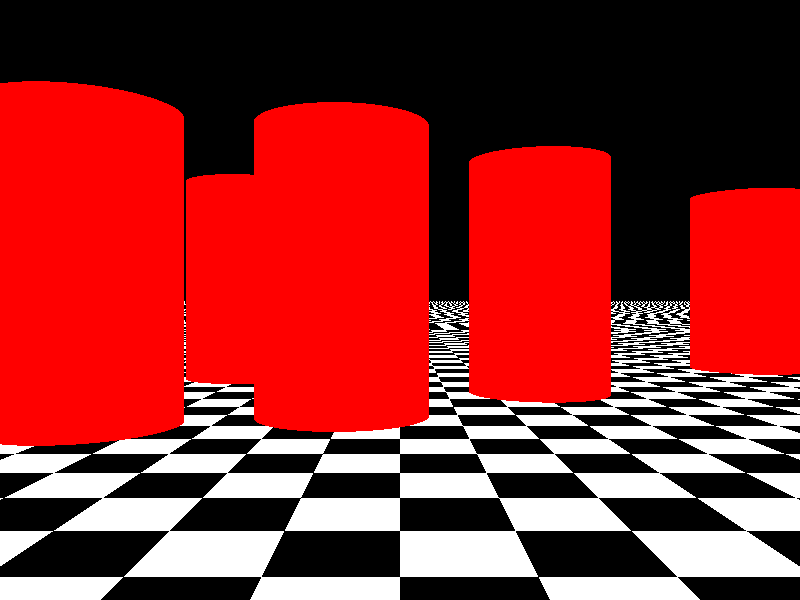 #declare Radius = 1.5;
#declare Height = 5;
#declare AmbientVal = 0.2;
#declare DiffuseVal = 1;

cylinder {  <12,1,0>,<12,1,Height>,Radius
  pigment {color rgb <1,0,0>}//finish {ambient 1 diffuse 0}
  //This makes it perfect solid red
  finish {ambient AmbientVal diffuse DiffuseVal}
  //This makes it respond to normal light
}
cylinder {  <18,4,0>,<18,4,Height>,Radius
  pigment {color rgb <1,0,0>}//finish {ambient 1 diffuse 0}
  //This makes it perfect solid red
  finish {ambient AmbientVal diffuse DiffuseVal}
  //This makes it respond to normal light
}
cylinder {  <15,-3,0>,<15,-3,Height>,Radius
  pigment {color rgb <1,0,0>}//finish {ambient 1 diffuse 0}
  //This makes it perfect solid red
  finish {ambient AmbientVal diffuse DiffuseVal}
  //This makes it respond to normal light
}
cylinder {  <20,-10,0>,<20,-10,Height>,Radius
  pigment {color rgb <1,0,0>}//finish {ambient 1 diffuse 0}
  //This makes it perfect solid red
  finish {ambient AmbientVal diffuse DiffuseVal}
  //This makes it respond to normal light
}
cylinder {  <11,5,0>,<11,5,Height>,Radius
  pigment {color rgb <1,0,0>}//finish {ambient 1 diffuse 0}
  //This makes it perfect solid red
  finish {ambient AmbientVal diffuse DiffuseVal}
  //This makes it respond to normal light
}

plane {
  z,0 //Perpendicular to z vector, 0 units from origin
  pigment {checker color <1,1,1> color <0,0,0>}//finish {ambient 1 diffuse 0}
  //This makes it perfect solid red
  finish {ambient 0 diffuse 1} //This makes it respond to normal light
}
light_source {
  <-20,-0,20>*1000  //quite far away
  color rgb <1,1,1> //white light
}
camera {
  sky z
  up y
  right -x*image_width/image_height
  angle 60
  location <0,0,2>
  look_at <15,0,2>
}

